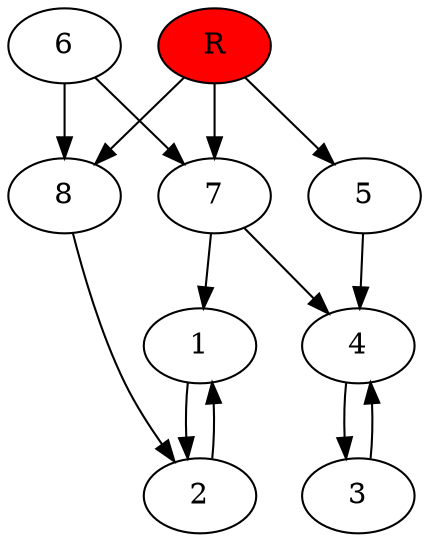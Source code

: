digraph prb8116 {
	1
	2
	3
	4
	5
	6
	7
	8
	R [fillcolor="#ff0000" style=filled]
	1 -> 2
	2 -> 1
	3 -> 4
	4 -> 3
	5 -> 4
	6 -> 7
	6 -> 8
	7 -> 1
	7 -> 4
	8 -> 2
	R -> 5
	R -> 7
	R -> 8
}
